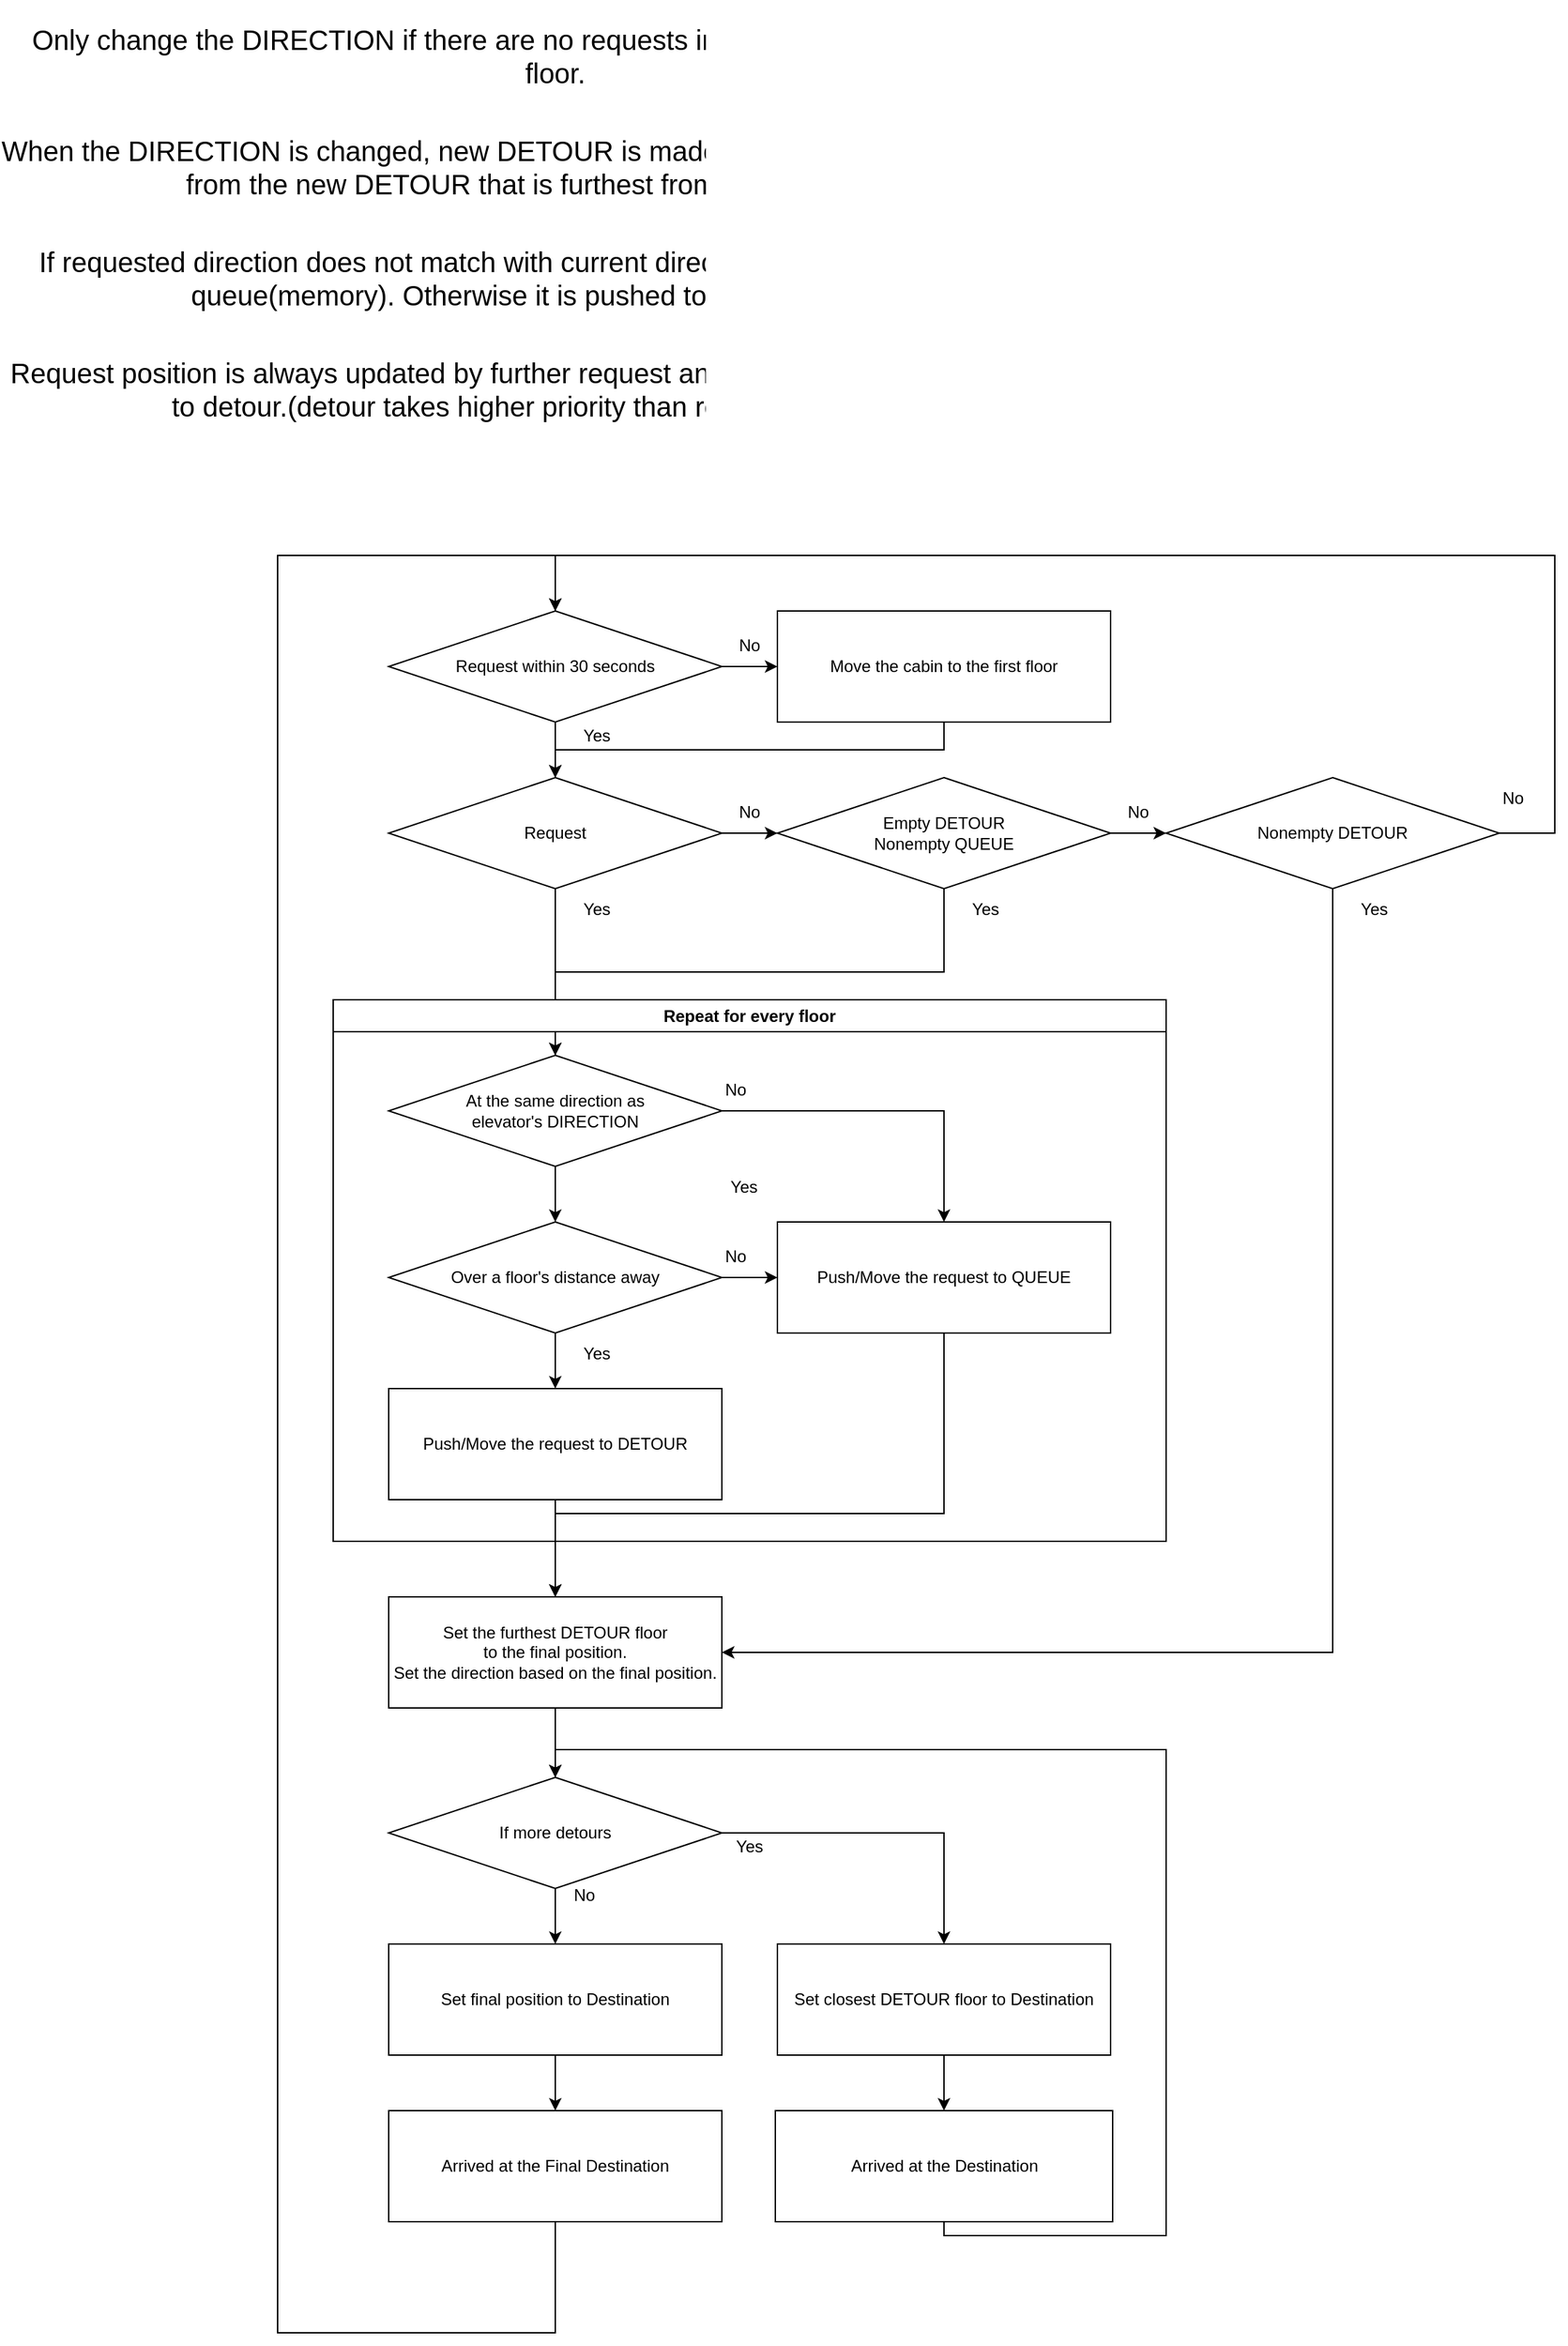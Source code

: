 <mxfile version="21.3.6" type="github">
  <diagram name="ページ1" id="rUbex1x3FdP54zc6fJcI">
    <mxGraphModel dx="1167" dy="598" grid="1" gridSize="10" guides="1" tooltips="1" connect="1" arrows="1" fold="1" page="1" pageScale="1" pageWidth="827" pageHeight="1169" math="0" shadow="0">
      <root>
        <mxCell id="0" />
        <mxCell id="1" parent="0" />
        <mxCell id="txSLlDW2Fo_miSAW73bg-1" value="&lt;font style=&quot;font-size: 20px;&quot;&gt;Only change the DIRECTION if there are no requests in the floors beyond the current floor.&lt;/font&gt;" style="text;html=1;strokeColor=none;fillColor=none;align=center;verticalAlign=middle;whiteSpace=wrap;rounded=0;" parent="1" vertex="1">
          <mxGeometry y="40" width="800" height="80" as="geometry" />
        </mxCell>
        <mxCell id="txSLlDW2Fo_miSAW73bg-2" value="&lt;span style=&quot;font-size: 20px;&quot;&gt;When the DIRECTION is changed, new DETOUR is made and request position is decided from the new DETOUR that is furthest from the current floor.&lt;/span&gt;" style="text;html=1;strokeColor=none;fillColor=none;align=center;verticalAlign=middle;whiteSpace=wrap;rounded=0;" parent="1" vertex="1">
          <mxGeometry y="120" width="800" height="80" as="geometry" />
        </mxCell>
        <mxCell id="txSLlDW2Fo_miSAW73bg-4" value="&lt;span style=&quot;font-size: 20px;&quot;&gt;If requested direction does not match with current direction, the request is pushed to queue(memory). Otherwise it is pushed to detour(memory).&lt;/span&gt;" style="text;html=1;strokeColor=none;fillColor=none;align=center;verticalAlign=middle;whiteSpace=wrap;rounded=0;" parent="1" vertex="1">
          <mxGeometry y="200" width="800" height="80" as="geometry" />
        </mxCell>
        <mxCell id="txSLlDW2Fo_miSAW73bg-5" value="&lt;font style=&quot;font-size: 20px;&quot;&gt;Request position is always updated by further request and old request position is pushed to detour.(detour takes higher priority than requested position.)&lt;/font&gt;" style="text;html=1;strokeColor=none;fillColor=none;align=center;verticalAlign=middle;whiteSpace=wrap;rounded=0;" parent="1" vertex="1">
          <mxGeometry y="280" width="800" height="80" as="geometry" />
        </mxCell>
        <mxCell id="txSLlDW2Fo_miSAW73bg-97" style="edgeStyle=orthogonalEdgeStyle;rounded=0;orthogonalLoop=1;jettySize=auto;html=1;exitX=0.5;exitY=1;exitDx=0;exitDy=0;entryX=0.5;entryY=0;entryDx=0;entryDy=0;" parent="1" source="zZDKoPpqPBnbhxBXAcyl-18" target="txSLlDW2Fo_miSAW73bg-92" edge="1">
          <mxGeometry relative="1" as="geometry">
            <Array as="points">
              <mxPoint x="400" y="1720" />
              <mxPoint x="200" y="1720" />
              <mxPoint x="200" y="440" />
              <mxPoint x="400" y="440" />
            </Array>
            <mxPoint x="400" y="1630" as="sourcePoint" />
          </mxGeometry>
        </mxCell>
        <mxCell id="txSLlDW2Fo_miSAW73bg-60" style="edgeStyle=orthogonalEdgeStyle;rounded=0;orthogonalLoop=1;jettySize=auto;html=1;exitX=0.5;exitY=1;exitDx=0;exitDy=0;" parent="1" source="txSLlDW2Fo_miSAW73bg-54" edge="1">
          <mxGeometry relative="1" as="geometry">
            <mxPoint x="400" y="800" as="targetPoint" />
          </mxGeometry>
        </mxCell>
        <mxCell id="txSLlDW2Fo_miSAW73bg-64" style="edgeStyle=orthogonalEdgeStyle;rounded=0;orthogonalLoop=1;jettySize=auto;html=1;exitX=1;exitY=0.5;exitDx=0;exitDy=0;entryX=0;entryY=0.5;entryDx=0;entryDy=0;" parent="1" source="txSLlDW2Fo_miSAW73bg-54" target="txSLlDW2Fo_miSAW73bg-62" edge="1">
          <mxGeometry relative="1" as="geometry" />
        </mxCell>
        <mxCell id="txSLlDW2Fo_miSAW73bg-54" value="Request" style="rhombus;whiteSpace=wrap;html=1;" parent="1" vertex="1">
          <mxGeometry x="280" y="600" width="240" height="80" as="geometry" />
        </mxCell>
        <mxCell id="txSLlDW2Fo_miSAW73bg-75" style="edgeStyle=orthogonalEdgeStyle;rounded=0;orthogonalLoop=1;jettySize=auto;html=1;exitX=0.5;exitY=1;exitDx=0;exitDy=0;" parent="1" source="txSLlDW2Fo_miSAW73bg-62" target="txSLlDW2Fo_miSAW73bg-68" edge="1">
          <mxGeometry relative="1" as="geometry" />
        </mxCell>
        <mxCell id="txSLlDW2Fo_miSAW73bg-79" style="edgeStyle=orthogonalEdgeStyle;rounded=0;orthogonalLoop=1;jettySize=auto;html=1;exitX=1;exitY=0.5;exitDx=0;exitDy=0;entryX=0;entryY=0.5;entryDx=0;entryDy=0;" parent="1" source="txSLlDW2Fo_miSAW73bg-62" target="txSLlDW2Fo_miSAW73bg-78" edge="1">
          <mxGeometry relative="1" as="geometry" />
        </mxCell>
        <mxCell id="txSLlDW2Fo_miSAW73bg-62" value="Empty DETOUR&lt;br&gt;Nonempty QUEUE" style="rhombus;whiteSpace=wrap;html=1;" parent="1" vertex="1">
          <mxGeometry x="560" y="600" width="240" height="80" as="geometry" />
        </mxCell>
        <mxCell id="txSLlDW2Fo_miSAW73bg-65" value="No" style="text;html=1;strokeColor=none;fillColor=none;align=center;verticalAlign=middle;whiteSpace=wrap;rounded=0;" parent="1" vertex="1">
          <mxGeometry x="510" y="610" width="60" height="30" as="geometry" />
        </mxCell>
        <mxCell id="txSLlDW2Fo_miSAW73bg-66" value="Yes" style="text;html=1;strokeColor=none;fillColor=none;align=center;verticalAlign=middle;whiteSpace=wrap;rounded=0;" parent="1" vertex="1">
          <mxGeometry x="400" y="680" width="60" height="30" as="geometry" />
        </mxCell>
        <mxCell id="txSLlDW2Fo_miSAW73bg-70" style="edgeStyle=orthogonalEdgeStyle;rounded=0;orthogonalLoop=1;jettySize=auto;html=1;exitX=0.5;exitY=1;exitDx=0;exitDy=0;entryX=0.5;entryY=0;entryDx=0;entryDy=0;" parent="1" source="txSLlDW2Fo_miSAW73bg-68" target="txSLlDW2Fo_miSAW73bg-69" edge="1">
          <mxGeometry relative="1" as="geometry" />
        </mxCell>
        <mxCell id="EEc2jsLktgFO0VpFb_Zl-2" style="edgeStyle=orthogonalEdgeStyle;rounded=0;orthogonalLoop=1;jettySize=auto;html=1;exitX=1;exitY=0.5;exitDx=0;exitDy=0;" parent="1" source="txSLlDW2Fo_miSAW73bg-68" target="txSLlDW2Fo_miSAW73bg-72" edge="1">
          <mxGeometry relative="1" as="geometry" />
        </mxCell>
        <mxCell id="txSLlDW2Fo_miSAW73bg-68" value="At the same direction as&lt;br&gt;elevator&#39;s DIRECTION" style="rhombus;whiteSpace=wrap;html=1;" parent="1" vertex="1">
          <mxGeometry x="280" y="800" width="240" height="80" as="geometry" />
        </mxCell>
        <mxCell id="txSLlDW2Fo_miSAW73bg-77" style="edgeStyle=orthogonalEdgeStyle;rounded=0;orthogonalLoop=1;jettySize=auto;html=1;exitX=0.5;exitY=1;exitDx=0;exitDy=0;entryX=0.5;entryY=0;entryDx=0;entryDy=0;" parent="1" source="txSLlDW2Fo_miSAW73bg-69" target="txSLlDW2Fo_miSAW73bg-71" edge="1">
          <mxGeometry relative="1" as="geometry" />
        </mxCell>
        <mxCell id="EEc2jsLktgFO0VpFb_Zl-3" style="edgeStyle=orthogonalEdgeStyle;rounded=0;orthogonalLoop=1;jettySize=auto;html=1;exitX=1;exitY=0.5;exitDx=0;exitDy=0;entryX=0;entryY=0.5;entryDx=0;entryDy=0;" parent="1" source="txSLlDW2Fo_miSAW73bg-69" target="txSLlDW2Fo_miSAW73bg-72" edge="1">
          <mxGeometry relative="1" as="geometry" />
        </mxCell>
        <mxCell id="txSLlDW2Fo_miSAW73bg-69" value="Over a floor&#39;s distance away" style="rhombus;whiteSpace=wrap;html=1;" parent="1" vertex="1">
          <mxGeometry x="280" y="920" width="240" height="80" as="geometry" />
        </mxCell>
        <mxCell id="txSLlDW2Fo_miSAW73bg-84" style="edgeStyle=orthogonalEdgeStyle;rounded=0;orthogonalLoop=1;jettySize=auto;html=1;exitX=0.5;exitY=1;exitDx=0;exitDy=0;entryX=0.5;entryY=0;entryDx=0;entryDy=0;" parent="1" source="txSLlDW2Fo_miSAW73bg-71" edge="1">
          <mxGeometry relative="1" as="geometry">
            <mxPoint x="400" y="1190" as="targetPoint" />
          </mxGeometry>
        </mxCell>
        <mxCell id="txSLlDW2Fo_miSAW73bg-71" value="Push/Move the request to DETOUR" style="rounded=0;whiteSpace=wrap;html=1;" parent="1" vertex="1">
          <mxGeometry x="280" y="1040" width="240" height="80" as="geometry" />
        </mxCell>
        <mxCell id="txSLlDW2Fo_miSAW73bg-87" style="edgeStyle=orthogonalEdgeStyle;rounded=0;orthogonalLoop=1;jettySize=auto;html=1;exitX=0.5;exitY=1;exitDx=0;exitDy=0;entryX=0.5;entryY=0;entryDx=0;entryDy=0;" parent="1" source="txSLlDW2Fo_miSAW73bg-72" edge="1">
          <mxGeometry relative="1" as="geometry">
            <Array as="points">
              <mxPoint x="680" y="1130" />
              <mxPoint x="400" y="1130" />
            </Array>
            <mxPoint x="400" y="1190" as="targetPoint" />
          </mxGeometry>
        </mxCell>
        <mxCell id="txSLlDW2Fo_miSAW73bg-72" value="Push/Move the request to QUEUE" style="rounded=0;whiteSpace=wrap;html=1;" parent="1" vertex="1">
          <mxGeometry x="560" y="920" width="240" height="80" as="geometry" />
        </mxCell>
        <mxCell id="txSLlDW2Fo_miSAW73bg-93" style="edgeStyle=orthogonalEdgeStyle;rounded=0;orthogonalLoop=1;jettySize=auto;html=1;exitX=1;exitY=0.5;exitDx=0;exitDy=0;entryX=0.5;entryY=0;entryDx=0;entryDy=0;" parent="1" source="txSLlDW2Fo_miSAW73bg-78" target="txSLlDW2Fo_miSAW73bg-92" edge="1">
          <mxGeometry relative="1" as="geometry">
            <Array as="points">
              <mxPoint x="1120" y="640" />
              <mxPoint x="1120" y="440" />
              <mxPoint x="400" y="440" />
            </Array>
          </mxGeometry>
        </mxCell>
        <mxCell id="zZDKoPpqPBnbhxBXAcyl-5" style="edgeStyle=orthogonalEdgeStyle;rounded=0;orthogonalLoop=1;jettySize=auto;html=1;exitX=0.5;exitY=1;exitDx=0;exitDy=0;entryX=1;entryY=0.5;entryDx=0;entryDy=0;" parent="1" source="txSLlDW2Fo_miSAW73bg-78" target="zZDKoPpqPBnbhxBXAcyl-10" edge="1">
          <mxGeometry relative="1" as="geometry">
            <mxPoint x="520" y="1230" as="targetPoint" />
          </mxGeometry>
        </mxCell>
        <mxCell id="txSLlDW2Fo_miSAW73bg-78" value="Nonempty DETOUR" style="rhombus;whiteSpace=wrap;html=1;" parent="1" vertex="1">
          <mxGeometry x="840" y="600" width="240" height="80" as="geometry" />
        </mxCell>
        <mxCell id="txSLlDW2Fo_miSAW73bg-80" value="No" style="text;html=1;strokeColor=none;fillColor=none;align=center;verticalAlign=middle;whiteSpace=wrap;rounded=0;" parent="1" vertex="1">
          <mxGeometry x="790" y="610" width="60" height="30" as="geometry" />
        </mxCell>
        <mxCell id="txSLlDW2Fo_miSAW73bg-81" value="Yes" style="text;html=1;strokeColor=none;fillColor=none;align=center;verticalAlign=middle;whiteSpace=wrap;rounded=0;" parent="1" vertex="1">
          <mxGeometry x="680" y="680" width="60" height="30" as="geometry" />
        </mxCell>
        <mxCell id="txSLlDW2Fo_miSAW73bg-86" value="Yes" style="text;html=1;strokeColor=none;fillColor=none;align=center;verticalAlign=middle;whiteSpace=wrap;rounded=0;" parent="1" vertex="1">
          <mxGeometry x="960" y="680" width="60" height="30" as="geometry" />
        </mxCell>
        <mxCell id="txSLlDW2Fo_miSAW73bg-96" style="edgeStyle=orthogonalEdgeStyle;rounded=0;orthogonalLoop=1;jettySize=auto;html=1;exitX=0.5;exitY=1;exitDx=0;exitDy=0;entryX=0.5;entryY=0;entryDx=0;entryDy=0;" parent="1" source="txSLlDW2Fo_miSAW73bg-91" target="txSLlDW2Fo_miSAW73bg-54" edge="1">
          <mxGeometry relative="1" as="geometry" />
        </mxCell>
        <mxCell id="txSLlDW2Fo_miSAW73bg-91" value="Move the cabin to the first floor" style="rounded=0;whiteSpace=wrap;html=1;" parent="1" vertex="1">
          <mxGeometry x="560" y="480" width="240" height="80" as="geometry" />
        </mxCell>
        <mxCell id="txSLlDW2Fo_miSAW73bg-94" style="edgeStyle=orthogonalEdgeStyle;rounded=0;orthogonalLoop=1;jettySize=auto;html=1;exitX=0.5;exitY=1;exitDx=0;exitDy=0;entryX=0.5;entryY=0;entryDx=0;entryDy=0;" parent="1" source="txSLlDW2Fo_miSAW73bg-92" target="txSLlDW2Fo_miSAW73bg-54" edge="1">
          <mxGeometry relative="1" as="geometry" />
        </mxCell>
        <mxCell id="EEc2jsLktgFO0VpFb_Zl-1" style="edgeStyle=orthogonalEdgeStyle;rounded=0;orthogonalLoop=1;jettySize=auto;html=1;exitX=1;exitY=0.5;exitDx=0;exitDy=0;entryX=0;entryY=0.5;entryDx=0;entryDy=0;" parent="1" source="txSLlDW2Fo_miSAW73bg-92" target="txSLlDW2Fo_miSAW73bg-91" edge="1">
          <mxGeometry relative="1" as="geometry" />
        </mxCell>
        <mxCell id="txSLlDW2Fo_miSAW73bg-92" value="Request within 30 seconds" style="rhombus;whiteSpace=wrap;html=1;" parent="1" vertex="1">
          <mxGeometry x="280" y="480" width="240" height="80" as="geometry" />
        </mxCell>
        <mxCell id="uoxsrH5T7CtDxWYmbQ-v-3" value="No" style="text;html=1;strokeColor=none;fillColor=none;align=center;verticalAlign=middle;whiteSpace=wrap;rounded=0;" parent="1" vertex="1">
          <mxGeometry x="500" y="930" width="60" height="30" as="geometry" />
        </mxCell>
        <mxCell id="uoxsrH5T7CtDxWYmbQ-v-5" value="Yes" style="text;html=1;strokeColor=none;fillColor=none;align=center;verticalAlign=middle;whiteSpace=wrap;rounded=0;" parent="1" vertex="1">
          <mxGeometry x="400" y="1000" width="60" height="30" as="geometry" />
        </mxCell>
        <mxCell id="uoxsrH5T7CtDxWYmbQ-v-6" value="No" style="text;html=1;strokeColor=none;fillColor=none;align=center;verticalAlign=middle;whiteSpace=wrap;rounded=0;" parent="1" vertex="1">
          <mxGeometry x="500" y="810" width="60" height="30" as="geometry" />
        </mxCell>
        <mxCell id="uoxsrH5T7CtDxWYmbQ-v-9" value="No" style="text;html=1;strokeColor=none;fillColor=none;align=center;verticalAlign=middle;whiteSpace=wrap;rounded=0;" parent="1" vertex="1">
          <mxGeometry x="510" y="490" width="60" height="30" as="geometry" />
        </mxCell>
        <mxCell id="uoxsrH5T7CtDxWYmbQ-v-11" value="Yes" style="text;html=1;strokeColor=none;fillColor=none;align=center;verticalAlign=middle;whiteSpace=wrap;rounded=0;" parent="1" vertex="1">
          <mxGeometry x="400" y="555" width="60" height="30" as="geometry" />
        </mxCell>
        <mxCell id="EEc2jsLktgFO0VpFb_Zl-6" value="No" style="text;html=1;strokeColor=none;fillColor=none;align=center;verticalAlign=middle;whiteSpace=wrap;rounded=0;" parent="1" vertex="1">
          <mxGeometry x="1060" y="600" width="60" height="30" as="geometry" />
        </mxCell>
        <mxCell id="zZDKoPpqPBnbhxBXAcyl-2" value="Repeat for every floor" style="swimlane;whiteSpace=wrap;html=1;" parent="1" vertex="1">
          <mxGeometry x="240" y="760" width="600" height="390" as="geometry" />
        </mxCell>
        <mxCell id="uoxsrH5T7CtDxWYmbQ-v-8" value="Yes" style="text;html=1;strokeColor=none;fillColor=none;align=center;verticalAlign=middle;whiteSpace=wrap;rounded=0;" parent="zZDKoPpqPBnbhxBXAcyl-2" vertex="1">
          <mxGeometry x="266" y="120" width="60" height="30" as="geometry" />
        </mxCell>
        <mxCell id="zZDKoPpqPBnbhxBXAcyl-20" style="edgeStyle=orthogonalEdgeStyle;rounded=0;orthogonalLoop=1;jettySize=auto;html=1;exitX=0.5;exitY=1;exitDx=0;exitDy=0;" parent="1" source="zZDKoPpqPBnbhxBXAcyl-9" target="5wdOre0S7jtUYIG8zrrE-1" edge="1">
          <mxGeometry relative="1" as="geometry" />
        </mxCell>
        <mxCell id="zZDKoPpqPBnbhxBXAcyl-9" value="Set closest DETOUR floor to Destination" style="rounded=0;whiteSpace=wrap;html=1;" parent="1" vertex="1">
          <mxGeometry x="560" y="1440" width="240" height="80" as="geometry" />
        </mxCell>
        <mxCell id="zZDKoPpqPBnbhxBXAcyl-10" value="Set the furthest DETOUR floor &lt;br&gt;&lt;div&gt;to the final position. &lt;br&gt;&lt;/div&gt;&lt;div&gt;Set the direction based on the final position.&lt;/div&gt;" style="rounded=0;whiteSpace=wrap;html=1;" parent="1" vertex="1">
          <mxGeometry x="280" y="1190" width="240" height="80" as="geometry" />
        </mxCell>
        <mxCell id="zZDKoPpqPBnbhxBXAcyl-11" style="edgeStyle=orthogonalEdgeStyle;rounded=0;orthogonalLoop=1;jettySize=auto;html=1;exitX=0.5;exitY=1;exitDx=0;exitDy=0;entryX=0.5;entryY=0;entryDx=0;entryDy=0;" parent="1" source="zZDKoPpqPBnbhxBXAcyl-10" edge="1" target="zZDKoPpqPBnbhxBXAcyl-14">
          <mxGeometry relative="1" as="geometry">
            <mxPoint x="400" y="1300" as="sourcePoint" />
            <mxPoint x="400.0" y="1320.0" as="targetPoint" />
          </mxGeometry>
        </mxCell>
        <mxCell id="zZDKoPpqPBnbhxBXAcyl-12" style="edgeStyle=orthogonalEdgeStyle;rounded=0;orthogonalLoop=1;jettySize=auto;html=1;exitX=0.5;exitY=1;exitDx=0;exitDy=0;entryX=0.5;entryY=0;entryDx=0;entryDy=0;" parent="1" source="zZDKoPpqPBnbhxBXAcyl-14" target="zZDKoPpqPBnbhxBXAcyl-15" edge="1">
          <mxGeometry relative="1" as="geometry" />
        </mxCell>
        <mxCell id="zZDKoPpqPBnbhxBXAcyl-13" style="edgeStyle=orthogonalEdgeStyle;rounded=0;orthogonalLoop=1;jettySize=auto;html=1;exitX=1;exitY=0.5;exitDx=0;exitDy=0;entryX=0.5;entryY=0;entryDx=0;entryDy=0;" parent="1" source="zZDKoPpqPBnbhxBXAcyl-14" target="zZDKoPpqPBnbhxBXAcyl-9" edge="1">
          <mxGeometry relative="1" as="geometry" />
        </mxCell>
        <mxCell id="zZDKoPpqPBnbhxBXAcyl-14" value="If more detours" style="rhombus;whiteSpace=wrap;html=1;" parent="1" vertex="1">
          <mxGeometry x="280" y="1320" width="240" height="80" as="geometry" />
        </mxCell>
        <mxCell id="zZDKoPpqPBnbhxBXAcyl-19" style="edgeStyle=orthogonalEdgeStyle;rounded=0;orthogonalLoop=1;jettySize=auto;html=1;exitX=0.5;exitY=1;exitDx=0;exitDy=0;entryX=0.5;entryY=0;entryDx=0;entryDy=0;" parent="1" source="zZDKoPpqPBnbhxBXAcyl-15" target="zZDKoPpqPBnbhxBXAcyl-18" edge="1">
          <mxGeometry relative="1" as="geometry" />
        </mxCell>
        <mxCell id="zZDKoPpqPBnbhxBXAcyl-15" value="Set final position to Destination" style="rounded=0;whiteSpace=wrap;html=1;" parent="1" vertex="1">
          <mxGeometry x="280" y="1440" width="240" height="80" as="geometry" />
        </mxCell>
        <mxCell id="zZDKoPpqPBnbhxBXAcyl-16" value="No" style="text;html=1;strokeColor=none;fillColor=none;align=center;verticalAlign=middle;whiteSpace=wrap;rounded=0;" parent="1" vertex="1">
          <mxGeometry x="390.7" y="1390" width="60" height="30" as="geometry" />
        </mxCell>
        <mxCell id="zZDKoPpqPBnbhxBXAcyl-17" value="Yes" style="text;html=1;strokeColor=none;fillColor=none;align=center;verticalAlign=middle;whiteSpace=wrap;rounded=0;" parent="1" vertex="1">
          <mxGeometry x="510" y="1355.2" width="60" height="30" as="geometry" />
        </mxCell>
        <mxCell id="zZDKoPpqPBnbhxBXAcyl-18" value="Arrived at the Final Destination" style="rounded=0;whiteSpace=wrap;html=1;" parent="1" vertex="1">
          <mxGeometry x="280.0" y="1560" width="240" height="80" as="geometry" />
        </mxCell>
        <mxCell id="5wdOre0S7jtUYIG8zrrE-3" style="edgeStyle=orthogonalEdgeStyle;rounded=0;orthogonalLoop=1;jettySize=auto;html=1;exitX=0.5;exitY=1;exitDx=0;exitDy=0;entryX=0.5;entryY=0;entryDx=0;entryDy=0;" edge="1" parent="1" source="5wdOre0S7jtUYIG8zrrE-1" target="zZDKoPpqPBnbhxBXAcyl-14">
          <mxGeometry relative="1" as="geometry">
            <mxPoint x="1000" y="1200" as="targetPoint" />
            <Array as="points">
              <mxPoint x="680" y="1650" />
              <mxPoint x="840" y="1650" />
              <mxPoint x="840" y="1300" />
              <mxPoint x="400" y="1300" />
            </Array>
          </mxGeometry>
        </mxCell>
        <mxCell id="5wdOre0S7jtUYIG8zrrE-1" value="Arrived at the Destination" style="rounded=0;whiteSpace=wrap;html=1;" vertex="1" parent="1">
          <mxGeometry x="558.5" y="1560" width="243" height="80" as="geometry" />
        </mxCell>
      </root>
    </mxGraphModel>
  </diagram>
</mxfile>
